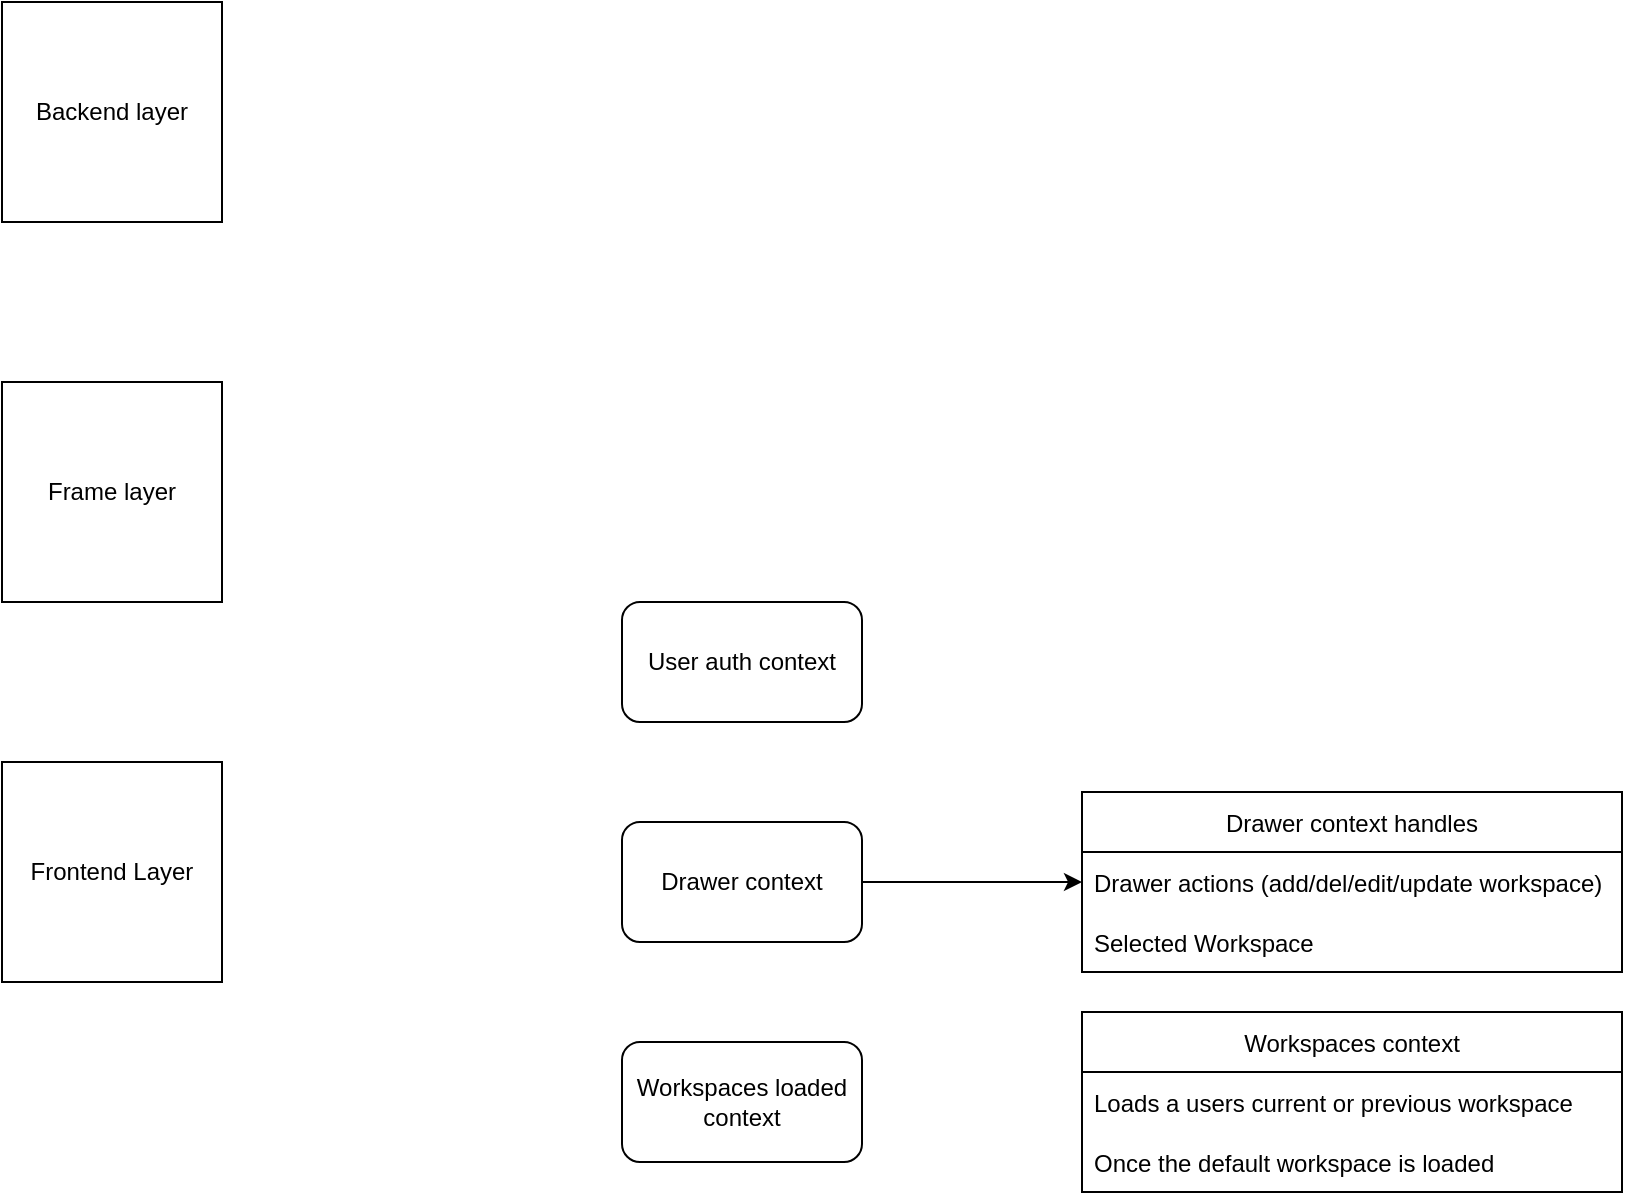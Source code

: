 <mxfile version="20.1.1" type="device"><diagram id="T8xuFvCkBbbbSqdfT8OZ" name="Page-1"><mxGraphModel dx="1422" dy="1204" grid="1" gridSize="10" guides="1" tooltips="1" connect="1" arrows="1" fold="1" page="0" pageScale="1" pageWidth="850" pageHeight="1100" math="0" shadow="0"><root><mxCell id="0"/><mxCell id="1" parent="0"/><mxCell id="Qm1-2182kFFQKobPcRGL-1" value="Frame layer" style="whiteSpace=wrap;html=1;aspect=fixed;" vertex="1" parent="1"><mxGeometry x="370" y="170" width="110" height="110" as="geometry"/></mxCell><mxCell id="Qm1-2182kFFQKobPcRGL-2" value="Frontend Layer" style="whiteSpace=wrap;html=1;aspect=fixed;" vertex="1" parent="1"><mxGeometry x="370" y="360" width="110" height="110" as="geometry"/></mxCell><mxCell id="Qm1-2182kFFQKobPcRGL-3" value="Backend layer" style="whiteSpace=wrap;html=1;aspect=fixed;" vertex="1" parent="1"><mxGeometry x="370" y="-20" width="110" height="110" as="geometry"/></mxCell><mxCell id="Qm1-2182kFFQKobPcRGL-5" value="User auth context" style="rounded=1;whiteSpace=wrap;html=1;" vertex="1" parent="1"><mxGeometry x="680" y="280" width="120" height="60" as="geometry"/></mxCell><mxCell id="Qm1-2182kFFQKobPcRGL-12" style="edgeStyle=orthogonalEdgeStyle;rounded=0;orthogonalLoop=1;jettySize=auto;html=1;entryX=0;entryY=0.5;entryDx=0;entryDy=0;" edge="1" parent="1" source="Qm1-2182kFFQKobPcRGL-6" target="Qm1-2182kFFQKobPcRGL-8"><mxGeometry relative="1" as="geometry"/></mxCell><mxCell id="Qm1-2182kFFQKobPcRGL-6" value="Drawer context" style="rounded=1;whiteSpace=wrap;html=1;" vertex="1" parent="1"><mxGeometry x="680" y="390" width="120" height="60" as="geometry"/></mxCell><mxCell id="Qm1-2182kFFQKobPcRGL-7" value="Workspaces loaded context" style="rounded=1;whiteSpace=wrap;html=1;" vertex="1" parent="1"><mxGeometry x="680" y="500" width="120" height="60" as="geometry"/></mxCell><mxCell id="Qm1-2182kFFQKobPcRGL-8" value="Drawer context handles" style="swimlane;fontStyle=0;childLayout=stackLayout;horizontal=1;startSize=30;horizontalStack=0;resizeParent=1;resizeParentMax=0;resizeLast=0;collapsible=1;marginBottom=0;" vertex="1" parent="1"><mxGeometry x="910" y="375" width="270" height="90" as="geometry"/></mxCell><mxCell id="Qm1-2182kFFQKobPcRGL-9" value="Drawer actions (add/del/edit/update workspace)" style="text;strokeColor=none;fillColor=none;align=left;verticalAlign=middle;spacingLeft=4;spacingRight=4;overflow=hidden;points=[[0,0.5],[1,0.5]];portConstraint=eastwest;rotatable=0;" vertex="1" parent="Qm1-2182kFFQKobPcRGL-8"><mxGeometry y="30" width="270" height="30" as="geometry"/></mxCell><mxCell id="Qm1-2182kFFQKobPcRGL-10" value="Selected Workspace" style="text;strokeColor=none;fillColor=none;align=left;verticalAlign=middle;spacingLeft=4;spacingRight=4;overflow=hidden;points=[[0,0.5],[1,0.5]];portConstraint=eastwest;rotatable=0;" vertex="1" parent="Qm1-2182kFFQKobPcRGL-8"><mxGeometry y="60" width="270" height="30" as="geometry"/></mxCell><mxCell id="Qm1-2182kFFQKobPcRGL-13" value="Workspaces context" style="swimlane;fontStyle=0;childLayout=stackLayout;horizontal=1;startSize=30;horizontalStack=0;resizeParent=1;resizeParentMax=0;resizeLast=0;collapsible=1;marginBottom=0;" vertex="1" parent="1"><mxGeometry x="910" y="485" width="270" height="90" as="geometry"/></mxCell><mxCell id="Qm1-2182kFFQKobPcRGL-14" value="Loads a users current or previous workspace" style="text;strokeColor=none;fillColor=none;align=left;verticalAlign=middle;spacingLeft=4;spacingRight=4;overflow=hidden;points=[[0,0.5],[1,0.5]];portConstraint=eastwest;rotatable=0;" vertex="1" parent="Qm1-2182kFFQKobPcRGL-13"><mxGeometry y="30" width="270" height="30" as="geometry"/></mxCell><mxCell id="Qm1-2182kFFQKobPcRGL-15" value="Once the default workspace is loaded" style="text;strokeColor=none;fillColor=none;align=left;verticalAlign=middle;spacingLeft=4;spacingRight=4;overflow=hidden;points=[[0,0.5],[1,0.5]];portConstraint=eastwest;rotatable=0;" vertex="1" parent="Qm1-2182kFFQKobPcRGL-13"><mxGeometry y="60" width="270" height="30" as="geometry"/></mxCell></root></mxGraphModel></diagram></mxfile>